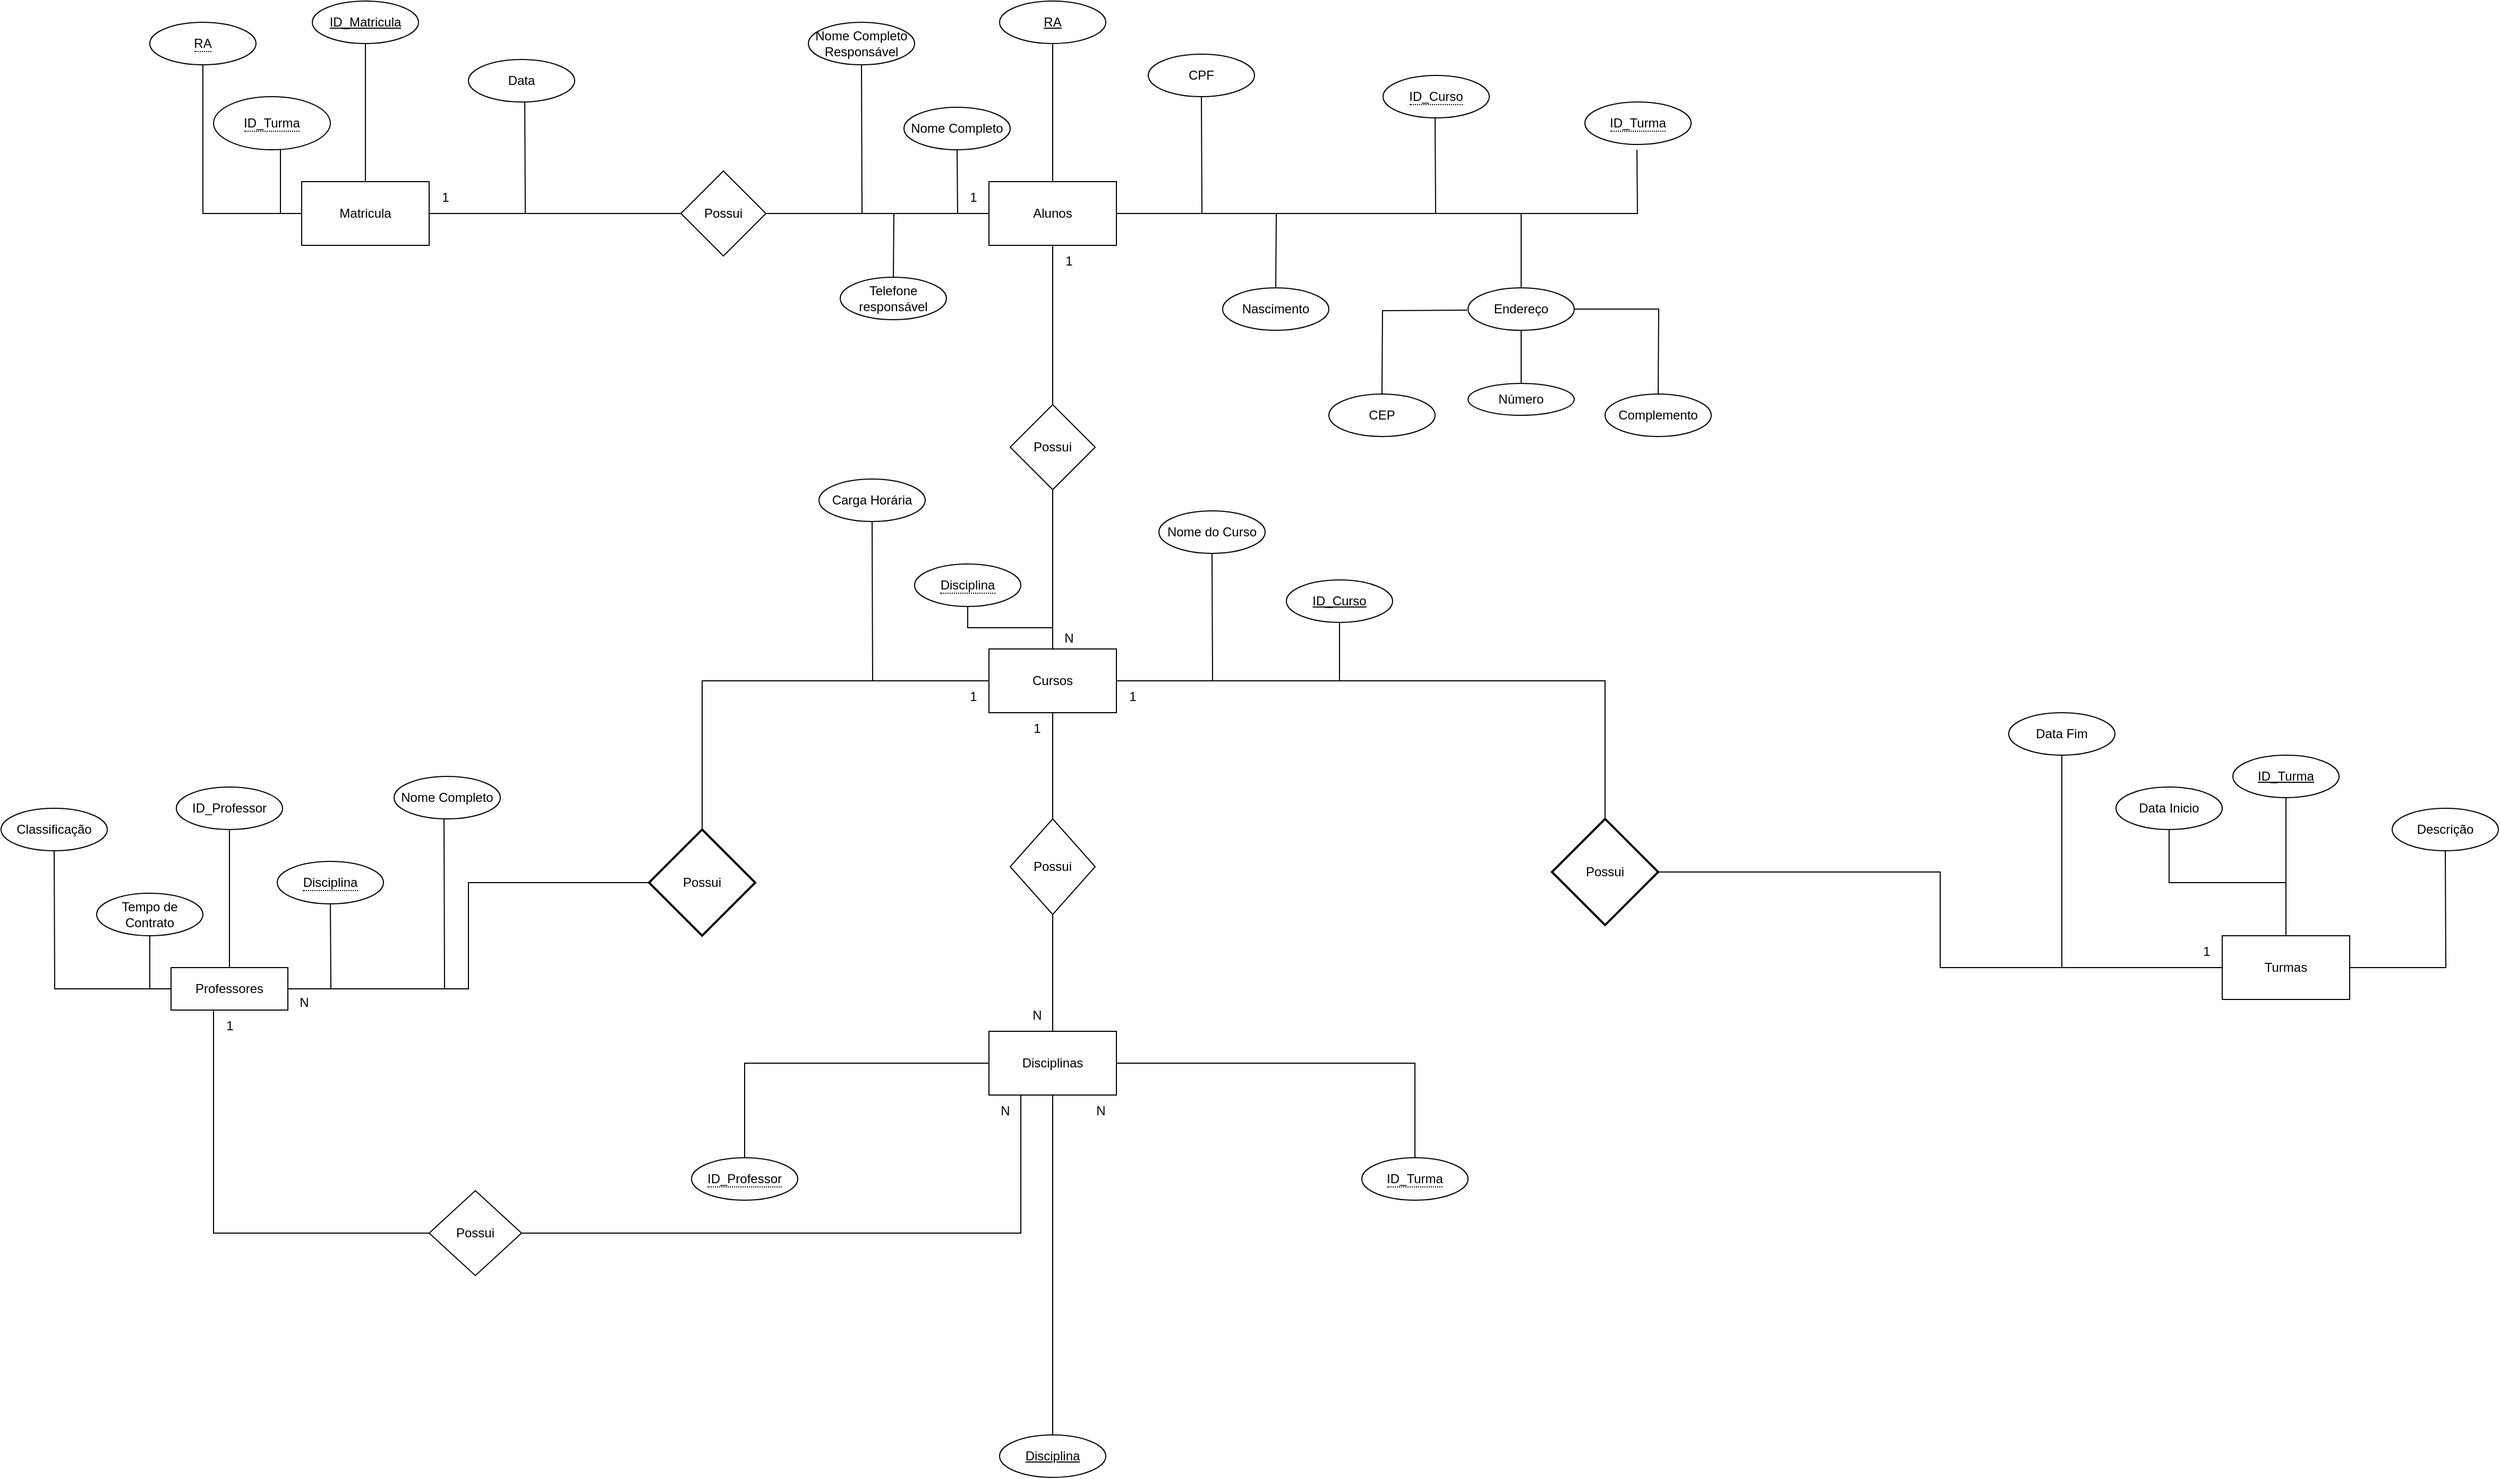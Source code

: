 <mxfile version="23.1.1" type="device">
  <diagram name="Página-1" id="zKaqaRjxgecdr_jPzi45">
    <mxGraphModel dx="2183" dy="763" grid="1" gridSize="10" guides="1" tooltips="1" connect="1" arrows="1" fold="1" page="1" pageScale="1" pageWidth="827" pageHeight="1169" math="0" shadow="0">
      <root>
        <mxCell id="0" />
        <mxCell id="1" parent="0" />
        <mxCell id="iBeMmNaIp4sc_JOHjmZE-6" value="" style="edgeStyle=orthogonalEdgeStyle;rounded=0;orthogonalLoop=1;jettySize=auto;html=1;endArrow=none;endFill=0;" edge="1" parent="1" source="iBeMmNaIp4sc_JOHjmZE-1">
          <mxGeometry relative="1" as="geometry">
            <mxPoint x="353" y="130" as="targetPoint" />
          </mxGeometry>
        </mxCell>
        <mxCell id="iBeMmNaIp4sc_JOHjmZE-18" style="edgeStyle=orthogonalEdgeStyle;rounded=0;orthogonalLoop=1;jettySize=auto;html=1;entryX=0.5;entryY=1;entryDx=0;entryDy=0;endArrow=none;endFill=0;" edge="1" parent="1" source="iBeMmNaIp4sc_JOHjmZE-1">
          <mxGeometry relative="1" as="geometry">
            <mxPoint x="203" y="80" as="targetPoint" />
          </mxGeometry>
        </mxCell>
        <mxCell id="iBeMmNaIp4sc_JOHjmZE-21" style="edgeStyle=orthogonalEdgeStyle;rounded=0;orthogonalLoop=1;jettySize=auto;html=1;entryX=0.5;entryY=1;entryDx=0;entryDy=0;endArrow=none;endFill=0;" edge="1" parent="1" source="iBeMmNaIp4sc_JOHjmZE-1" target="iBeMmNaIp4sc_JOHjmZE-124">
          <mxGeometry relative="1" as="geometry">
            <mxPoint x="33" y="100" as="targetPoint" />
          </mxGeometry>
        </mxCell>
        <mxCell id="iBeMmNaIp4sc_JOHjmZE-22" style="edgeStyle=orthogonalEdgeStyle;rounded=0;orthogonalLoop=1;jettySize=auto;html=1;endArrow=none;endFill=0;" edge="1" parent="1" source="iBeMmNaIp4sc_JOHjmZE-1">
          <mxGeometry relative="1" as="geometry">
            <mxPoint x="123.0" y="180" as="targetPoint" />
          </mxGeometry>
        </mxCell>
        <mxCell id="iBeMmNaIp4sc_JOHjmZE-94" style="edgeStyle=orthogonalEdgeStyle;rounded=0;orthogonalLoop=1;jettySize=auto;html=1;entryX=0;entryY=0.5;entryDx=0;entryDy=0;endArrow=none;endFill=0;" edge="1" parent="1" source="iBeMmNaIp4sc_JOHjmZE-1" target="iBeMmNaIp4sc_JOHjmZE-93">
          <mxGeometry relative="1" as="geometry" />
        </mxCell>
        <mxCell id="iBeMmNaIp4sc_JOHjmZE-1" value="Matricula&lt;br&gt;" style="rounded=0;whiteSpace=wrap;html=1;" vertex="1" parent="1">
          <mxGeometry x="143" y="210" width="120" height="60" as="geometry" />
        </mxCell>
        <mxCell id="iBeMmNaIp4sc_JOHjmZE-27" value="" style="edgeStyle=orthogonalEdgeStyle;rounded=0;orthogonalLoop=1;jettySize=auto;html=1;entryX=0.5;entryY=1;entryDx=0;entryDy=0;endArrow=none;endFill=0;" edge="1" parent="1" source="iBeMmNaIp4sc_JOHjmZE-31">
          <mxGeometry relative="1" as="geometry">
            <mxPoint x="277" y="810" as="targetPoint" />
          </mxGeometry>
        </mxCell>
        <mxCell id="iBeMmNaIp4sc_JOHjmZE-28" style="edgeStyle=orthogonalEdgeStyle;rounded=0;orthogonalLoop=1;jettySize=auto;html=1;entryX=0.5;entryY=1;entryDx=0;entryDy=0;endArrow=none;endFill=0;" edge="1" parent="1" source="iBeMmNaIp4sc_JOHjmZE-31" target="iBeMmNaIp4sc_JOHjmZE-133">
          <mxGeometry relative="1" as="geometry">
            <mxPoint x="80" y="820" as="targetPoint" />
          </mxGeometry>
        </mxCell>
        <mxCell id="iBeMmNaIp4sc_JOHjmZE-29" style="edgeStyle=orthogonalEdgeStyle;rounded=0;orthogonalLoop=1;jettySize=auto;html=1;entryX=0.5;entryY=1;entryDx=0;entryDy=0;endArrow=none;endFill=0;" edge="1" parent="1" source="iBeMmNaIp4sc_JOHjmZE-31">
          <mxGeometry relative="1" as="geometry">
            <mxPoint x="-90.0" y="840" as="targetPoint" />
          </mxGeometry>
        </mxCell>
        <mxCell id="iBeMmNaIp4sc_JOHjmZE-30" style="edgeStyle=orthogonalEdgeStyle;rounded=0;orthogonalLoop=1;jettySize=auto;html=1;endArrow=none;endFill=0;" edge="1" parent="1" source="iBeMmNaIp4sc_JOHjmZE-31">
          <mxGeometry relative="1" as="geometry">
            <mxPoint y="920" as="targetPoint" />
          </mxGeometry>
        </mxCell>
        <mxCell id="iBeMmNaIp4sc_JOHjmZE-36" style="edgeStyle=orthogonalEdgeStyle;rounded=0;orthogonalLoop=1;jettySize=auto;html=1;entryX=0.5;entryY=1;entryDx=0;entryDy=0;endArrow=none;endFill=0;" edge="1" parent="1" source="iBeMmNaIp4sc_JOHjmZE-31">
          <mxGeometry relative="1" as="geometry">
            <mxPoint x="170" y="890" as="targetPoint" />
          </mxGeometry>
        </mxCell>
        <mxCell id="iBeMmNaIp4sc_JOHjmZE-176" style="edgeStyle=orthogonalEdgeStyle;rounded=0;orthogonalLoop=1;jettySize=auto;html=1;entryX=0;entryY=0.5;entryDx=0;entryDy=0;endArrow=none;endFill=0;" edge="1" parent="1" source="iBeMmNaIp4sc_JOHjmZE-31" target="iBeMmNaIp4sc_JOHjmZE-109">
          <mxGeometry relative="1" as="geometry">
            <Array as="points">
              <mxPoint x="60" y="1200" />
            </Array>
          </mxGeometry>
        </mxCell>
        <mxCell id="iBeMmNaIp4sc_JOHjmZE-31" value="Professores" style="rounded=0;whiteSpace=wrap;html=1;" vertex="1" parent="1">
          <mxGeometry x="20" y="950" width="110" height="40" as="geometry" />
        </mxCell>
        <mxCell id="iBeMmNaIp4sc_JOHjmZE-38" value="" style="edgeStyle=orthogonalEdgeStyle;rounded=0;orthogonalLoop=1;jettySize=auto;html=1;endArrow=none;endFill=0;" edge="1" parent="1" source="iBeMmNaIp4sc_JOHjmZE-42">
          <mxGeometry relative="1" as="geometry">
            <mxPoint x="2161" y="840" as="targetPoint" />
          </mxGeometry>
        </mxCell>
        <mxCell id="iBeMmNaIp4sc_JOHjmZE-39" style="edgeStyle=orthogonalEdgeStyle;rounded=0;orthogonalLoop=1;jettySize=auto;html=1;entryX=0.5;entryY=1;entryDx=0;entryDy=0;endArrow=none;endFill=0;" edge="1" parent="1" source="iBeMmNaIp4sc_JOHjmZE-42">
          <mxGeometry relative="1" as="geometry">
            <mxPoint x="2011" y="790" as="targetPoint" />
          </mxGeometry>
        </mxCell>
        <mxCell id="iBeMmNaIp4sc_JOHjmZE-40" style="edgeStyle=orthogonalEdgeStyle;rounded=0;orthogonalLoop=1;jettySize=auto;html=1;entryX=0.5;entryY=1;entryDx=0;entryDy=0;endArrow=none;endFill=0;" edge="1" parent="1" source="iBeMmNaIp4sc_JOHjmZE-42" target="iBeMmNaIp4sc_JOHjmZE-137">
          <mxGeometry relative="1" as="geometry">
            <mxPoint x="1841" y="810" as="targetPoint" />
          </mxGeometry>
        </mxCell>
        <mxCell id="iBeMmNaIp4sc_JOHjmZE-41" style="edgeStyle=orthogonalEdgeStyle;rounded=0;orthogonalLoop=1;jettySize=auto;html=1;entryX=0.5;entryY=1;entryDx=0;entryDy=0;endArrow=none;endFill=0;" edge="1" parent="1" source="iBeMmNaIp4sc_JOHjmZE-42" target="iBeMmNaIp4sc_JOHjmZE-136">
          <mxGeometry relative="1" as="geometry">
            <mxPoint x="1931" y="890" as="targetPoint" />
          </mxGeometry>
        </mxCell>
        <mxCell id="iBeMmNaIp4sc_JOHjmZE-42" value="Turmas" style="rounded=0;whiteSpace=wrap;html=1;" vertex="1" parent="1">
          <mxGeometry x="1951" y="920" width="120" height="60" as="geometry" />
        </mxCell>
        <mxCell id="iBeMmNaIp4sc_JOHjmZE-47" value="" style="edgeStyle=orthogonalEdgeStyle;rounded=0;orthogonalLoop=1;jettySize=auto;html=1;endArrow=none;endFill=0;" edge="1" parent="1" source="iBeMmNaIp4sc_JOHjmZE-51">
          <mxGeometry relative="1" as="geometry">
            <mxPoint x="1000" y="560" as="targetPoint" />
          </mxGeometry>
        </mxCell>
        <mxCell id="iBeMmNaIp4sc_JOHjmZE-48" style="edgeStyle=orthogonalEdgeStyle;rounded=0;orthogonalLoop=1;jettySize=auto;html=1;entryX=0.5;entryY=1;entryDx=0;entryDy=0;endArrow=none;endFill=0;" edge="1" parent="1" source="iBeMmNaIp4sc_JOHjmZE-51" target="iBeMmNaIp4sc_JOHjmZE-144">
          <mxGeometry relative="1" as="geometry">
            <mxPoint x="1130" y="650" as="targetPoint" />
          </mxGeometry>
        </mxCell>
        <mxCell id="iBeMmNaIp4sc_JOHjmZE-49" style="edgeStyle=orthogonalEdgeStyle;rounded=0;orthogonalLoop=1;jettySize=auto;html=1;entryX=0.5;entryY=1;entryDx=0;entryDy=0;endArrow=none;endFill=0;" edge="1" parent="1" source="iBeMmNaIp4sc_JOHjmZE-51">
          <mxGeometry relative="1" as="geometry">
            <mxPoint x="680" y="530" as="targetPoint" />
          </mxGeometry>
        </mxCell>
        <mxCell id="iBeMmNaIp4sc_JOHjmZE-129" style="edgeStyle=orthogonalEdgeStyle;rounded=0;orthogonalLoop=1;jettySize=auto;html=1;entryX=0.5;entryY=1;entryDx=0;entryDy=0;endArrow=none;endFill=0;" edge="1" parent="1" source="iBeMmNaIp4sc_JOHjmZE-51" target="iBeMmNaIp4sc_JOHjmZE-128">
          <mxGeometry relative="1" as="geometry" />
        </mxCell>
        <mxCell id="iBeMmNaIp4sc_JOHjmZE-164" style="edgeStyle=orthogonalEdgeStyle;rounded=0;orthogonalLoop=1;jettySize=auto;html=1;entryX=0.5;entryY=0;entryDx=0;entryDy=0;endArrow=none;endFill=0;" edge="1" parent="1" source="iBeMmNaIp4sc_JOHjmZE-51" target="iBeMmNaIp4sc_JOHjmZE-104">
          <mxGeometry relative="1" as="geometry" />
        </mxCell>
        <mxCell id="iBeMmNaIp4sc_JOHjmZE-51" value="Cursos" style="rounded=0;whiteSpace=wrap;html=1;" vertex="1" parent="1">
          <mxGeometry x="790" y="650" width="120" height="60" as="geometry" />
        </mxCell>
        <mxCell id="iBeMmNaIp4sc_JOHjmZE-56" value="" style="edgeStyle=orthogonalEdgeStyle;rounded=0;orthogonalLoop=1;jettySize=auto;html=1;endArrow=none;endFill=0;" edge="1" parent="1" source="iBeMmNaIp4sc_JOHjmZE-60">
          <mxGeometry relative="1" as="geometry">
            <mxPoint x="990" y="130" as="targetPoint" />
          </mxGeometry>
        </mxCell>
        <mxCell id="iBeMmNaIp4sc_JOHjmZE-57" style="edgeStyle=orthogonalEdgeStyle;rounded=0;orthogonalLoop=1;jettySize=auto;html=1;entryX=0.5;entryY=1;entryDx=0;entryDy=0;endArrow=none;endFill=0;" edge="1" parent="1" source="iBeMmNaIp4sc_JOHjmZE-60" target="iBeMmNaIp4sc_JOHjmZE-152">
          <mxGeometry relative="1" as="geometry">
            <mxPoint x="840" y="80" as="targetPoint" />
          </mxGeometry>
        </mxCell>
        <mxCell id="iBeMmNaIp4sc_JOHjmZE-58" style="edgeStyle=orthogonalEdgeStyle;rounded=0;orthogonalLoop=1;jettySize=auto;html=1;entryX=0.5;entryY=1;entryDx=0;entryDy=0;endArrow=none;endFill=0;" edge="1" parent="1" source="iBeMmNaIp4sc_JOHjmZE-60">
          <mxGeometry relative="1" as="geometry">
            <mxPoint x="670" y="100" as="targetPoint" />
          </mxGeometry>
        </mxCell>
        <mxCell id="iBeMmNaIp4sc_JOHjmZE-59" style="edgeStyle=orthogonalEdgeStyle;rounded=0;orthogonalLoop=1;jettySize=auto;html=1;endArrow=none;endFill=0;" edge="1" parent="1" source="iBeMmNaIp4sc_JOHjmZE-60">
          <mxGeometry relative="1" as="geometry">
            <mxPoint x="760" y="180" as="targetPoint" />
          </mxGeometry>
        </mxCell>
        <mxCell id="iBeMmNaIp4sc_JOHjmZE-65" style="edgeStyle=orthogonalEdgeStyle;rounded=0;orthogonalLoop=1;jettySize=auto;html=1;endArrow=none;endFill=0;" edge="1" parent="1" source="iBeMmNaIp4sc_JOHjmZE-60">
          <mxGeometry relative="1" as="geometry">
            <mxPoint x="700" y="300" as="targetPoint" />
          </mxGeometry>
        </mxCell>
        <mxCell id="iBeMmNaIp4sc_JOHjmZE-67" style="edgeStyle=orthogonalEdgeStyle;rounded=0;orthogonalLoop=1;jettySize=auto;html=1;entryX=0.5;entryY=0;entryDx=0;entryDy=0;endArrow=none;endFill=0;" edge="1" parent="1" source="iBeMmNaIp4sc_JOHjmZE-60">
          <mxGeometry relative="1" as="geometry">
            <mxPoint x="1060" y="310" as="targetPoint" />
          </mxGeometry>
        </mxCell>
        <mxCell id="iBeMmNaIp4sc_JOHjmZE-70" style="edgeStyle=orthogonalEdgeStyle;rounded=0;orthogonalLoop=1;jettySize=auto;html=1;entryX=0.5;entryY=0;entryDx=0;entryDy=0;endArrow=none;endFill=0;" edge="1" parent="1" source="iBeMmNaIp4sc_JOHjmZE-60" target="iBeMmNaIp4sc_JOHjmZE-149">
          <mxGeometry relative="1" as="geometry">
            <mxPoint x="1289.67" y="290" as="targetPoint" />
          </mxGeometry>
        </mxCell>
        <mxCell id="iBeMmNaIp4sc_JOHjmZE-79" style="edgeStyle=orthogonalEdgeStyle;rounded=0;orthogonalLoop=1;jettySize=auto;html=1;endArrow=none;endFill=0;" edge="1" parent="1" source="iBeMmNaIp4sc_JOHjmZE-60">
          <mxGeometry relative="1" as="geometry">
            <mxPoint x="1210" y="150" as="targetPoint" />
          </mxGeometry>
        </mxCell>
        <mxCell id="iBeMmNaIp4sc_JOHjmZE-81" style="edgeStyle=orthogonalEdgeStyle;rounded=0;orthogonalLoop=1;jettySize=auto;html=1;endArrow=none;endFill=0;" edge="1" parent="1" source="iBeMmNaIp4sc_JOHjmZE-60">
          <mxGeometry relative="1" as="geometry">
            <mxPoint x="1400" y="180" as="targetPoint" />
          </mxGeometry>
        </mxCell>
        <mxCell id="iBeMmNaIp4sc_JOHjmZE-99" style="edgeStyle=orthogonalEdgeStyle;rounded=0;orthogonalLoop=1;jettySize=auto;html=1;exitX=0.5;exitY=1;exitDx=0;exitDy=0;entryX=0.5;entryY=0;entryDx=0;entryDy=0;endArrow=none;endFill=0;" edge="1" parent="1" source="iBeMmNaIp4sc_JOHjmZE-101" target="iBeMmNaIp4sc_JOHjmZE-51">
          <mxGeometry relative="1" as="geometry" />
        </mxCell>
        <mxCell id="iBeMmNaIp4sc_JOHjmZE-60" value="Alunos" style="rounded=0;whiteSpace=wrap;html=1;" vertex="1" parent="1">
          <mxGeometry x="790" y="210" width="120" height="60" as="geometry" />
        </mxCell>
        <mxCell id="iBeMmNaIp4sc_JOHjmZE-72" style="edgeStyle=orthogonalEdgeStyle;rounded=0;orthogonalLoop=1;jettySize=auto;html=1;endArrow=none;endFill=0;" edge="1" parent="1">
          <mxGeometry relative="1" as="geometry">
            <mxPoint x="1160" y="410" as="targetPoint" />
            <mxPoint x="1240" y="331" as="sourcePoint" />
          </mxGeometry>
        </mxCell>
        <mxCell id="iBeMmNaIp4sc_JOHjmZE-75" style="edgeStyle=orthogonalEdgeStyle;rounded=0;orthogonalLoop=1;jettySize=auto;html=1;exitX=0.5;exitY=1;exitDx=0;exitDy=0;endArrow=none;endFill=0;entryX=0.5;entryY=0;entryDx=0;entryDy=0;" edge="1" parent="1" source="iBeMmNaIp4sc_JOHjmZE-149" target="iBeMmNaIp4sc_JOHjmZE-212">
          <mxGeometry relative="1" as="geometry">
            <mxPoint x="1289.667" y="390" as="targetPoint" />
            <mxPoint x="1289.67" y="370" as="sourcePoint" />
          </mxGeometry>
        </mxCell>
        <mxCell id="iBeMmNaIp4sc_JOHjmZE-77" style="edgeStyle=orthogonalEdgeStyle;rounded=0;orthogonalLoop=1;jettySize=auto;html=1;exitX=1;exitY=0.5;exitDx=0;exitDy=0;endArrow=none;endFill=0;" edge="1" parent="1" source="iBeMmNaIp4sc_JOHjmZE-149">
          <mxGeometry relative="1" as="geometry">
            <mxPoint x="1420" y="410" as="targetPoint" />
            <mxPoint x="1349.67" y="330" as="sourcePoint" />
          </mxGeometry>
        </mxCell>
        <mxCell id="iBeMmNaIp4sc_JOHjmZE-84" value="" style="edgeStyle=orthogonalEdgeStyle;rounded=0;orthogonalLoop=1;jettySize=auto;html=1;endArrow=none;endFill=0;" edge="1" parent="1" source="iBeMmNaIp4sc_JOHjmZE-88" target="iBeMmNaIp4sc_JOHjmZE-131">
          <mxGeometry relative="1" as="geometry">
            <mxPoint x="1010" y="930" as="targetPoint" />
          </mxGeometry>
        </mxCell>
        <mxCell id="iBeMmNaIp4sc_JOHjmZE-162" style="edgeStyle=orthogonalEdgeStyle;rounded=0;orthogonalLoop=1;jettySize=auto;html=1;exitX=0.5;exitY=0;exitDx=0;exitDy=0;entryX=0.5;entryY=1;entryDx=0;entryDy=0;endArrow=none;endFill=0;" edge="1" parent="1" source="iBeMmNaIp4sc_JOHjmZE-88" target="iBeMmNaIp4sc_JOHjmZE-104">
          <mxGeometry relative="1" as="geometry" />
        </mxCell>
        <mxCell id="iBeMmNaIp4sc_JOHjmZE-174" style="edgeStyle=orthogonalEdgeStyle;rounded=0;orthogonalLoop=1;jettySize=auto;html=1;entryX=0.5;entryY=0;entryDx=0;entryDy=0;endArrow=none;endFill=0;" edge="1" parent="1" source="iBeMmNaIp4sc_JOHjmZE-88" target="iBeMmNaIp4sc_JOHjmZE-132">
          <mxGeometry relative="1" as="geometry" />
        </mxCell>
        <mxCell id="iBeMmNaIp4sc_JOHjmZE-178" style="edgeStyle=orthogonalEdgeStyle;rounded=0;orthogonalLoop=1;jettySize=auto;html=1;entryX=0.5;entryY=0;entryDx=0;entryDy=0;endArrow=none;endFill=0;" edge="1" parent="1" source="iBeMmNaIp4sc_JOHjmZE-88" target="iBeMmNaIp4sc_JOHjmZE-130">
          <mxGeometry relative="1" as="geometry" />
        </mxCell>
        <mxCell id="iBeMmNaIp4sc_JOHjmZE-88" value="Disciplinas" style="rounded=0;whiteSpace=wrap;html=1;" vertex="1" parent="1">
          <mxGeometry x="790" y="1010" width="120" height="60" as="geometry" />
        </mxCell>
        <mxCell id="iBeMmNaIp4sc_JOHjmZE-95" style="edgeStyle=orthogonalEdgeStyle;rounded=0;orthogonalLoop=1;jettySize=auto;html=1;exitX=1;exitY=0.5;exitDx=0;exitDy=0;entryX=0;entryY=0.5;entryDx=0;entryDy=0;endArrow=none;endFill=0;" edge="1" parent="1" source="iBeMmNaIp4sc_JOHjmZE-93" target="iBeMmNaIp4sc_JOHjmZE-60">
          <mxGeometry relative="1" as="geometry" />
        </mxCell>
        <mxCell id="iBeMmNaIp4sc_JOHjmZE-93" value="Possui" style="rhombus;whiteSpace=wrap;html=1;" vertex="1" parent="1">
          <mxGeometry x="500" y="200" width="80" height="80" as="geometry" />
        </mxCell>
        <mxCell id="iBeMmNaIp4sc_JOHjmZE-102" value="" style="edgeStyle=orthogonalEdgeStyle;rounded=0;orthogonalLoop=1;jettySize=auto;html=1;exitX=0.5;exitY=1;exitDx=0;exitDy=0;entryX=0.5;entryY=0;entryDx=0;entryDy=0;endArrow=none;endFill=0;" edge="1" parent="1" source="iBeMmNaIp4sc_JOHjmZE-60" target="iBeMmNaIp4sc_JOHjmZE-101">
          <mxGeometry relative="1" as="geometry">
            <mxPoint x="850" y="270" as="sourcePoint" />
            <mxPoint x="850" y="650" as="targetPoint" />
          </mxGeometry>
        </mxCell>
        <mxCell id="iBeMmNaIp4sc_JOHjmZE-101" value="Possui" style="rhombus;whiteSpace=wrap;html=1;" vertex="1" parent="1">
          <mxGeometry x="810" y="420" width="80" height="80" as="geometry" />
        </mxCell>
        <mxCell id="iBeMmNaIp4sc_JOHjmZE-104" value="Possui" style="rhombus;whiteSpace=wrap;html=1;" vertex="1" parent="1">
          <mxGeometry x="810" y="810" width="80" height="90" as="geometry" />
        </mxCell>
        <mxCell id="iBeMmNaIp4sc_JOHjmZE-177" style="edgeStyle=orthogonalEdgeStyle;rounded=0;orthogonalLoop=1;jettySize=auto;html=1;entryX=0.25;entryY=1;entryDx=0;entryDy=0;endArrow=none;endFill=0;" edge="1" parent="1" source="iBeMmNaIp4sc_JOHjmZE-109" target="iBeMmNaIp4sc_JOHjmZE-88">
          <mxGeometry relative="1" as="geometry" />
        </mxCell>
        <mxCell id="iBeMmNaIp4sc_JOHjmZE-109" value="Possui" style="rhombus;whiteSpace=wrap;html=1;" vertex="1" parent="1">
          <mxGeometry x="263" y="1160" width="87" height="80" as="geometry" />
        </mxCell>
        <mxCell id="iBeMmNaIp4sc_JOHjmZE-110" value="1" style="text;html=1;align=center;verticalAlign=middle;resizable=0;points=[];autosize=1;strokeColor=none;fillColor=none;" vertex="1" parent="1">
          <mxGeometry x="263" y="210" width="30" height="30" as="geometry" />
        </mxCell>
        <mxCell id="iBeMmNaIp4sc_JOHjmZE-111" value="1" style="text;html=1;align=center;verticalAlign=middle;resizable=0;points=[];autosize=1;strokeColor=none;fillColor=none;" vertex="1" parent="1">
          <mxGeometry x="760" y="210" width="30" height="30" as="geometry" />
        </mxCell>
        <mxCell id="iBeMmNaIp4sc_JOHjmZE-112" value="1" style="text;html=1;align=center;verticalAlign=middle;resizable=0;points=[];autosize=1;strokeColor=none;fillColor=none;" vertex="1" parent="1">
          <mxGeometry x="850" y="270" width="30" height="30" as="geometry" />
        </mxCell>
        <mxCell id="iBeMmNaIp4sc_JOHjmZE-123" value="&lt;span style=&quot;border-bottom: 1px dotted&quot;&gt;ID_Turma&lt;/span&gt;" style="ellipse;whiteSpace=wrap;html=1;align=center;" vertex="1" parent="1">
          <mxGeometry x="60" y="130" width="110" height="50" as="geometry" />
        </mxCell>
        <mxCell id="iBeMmNaIp4sc_JOHjmZE-124" value="&lt;span style=&quot;border-bottom: 1px dotted&quot;&gt;RA&lt;/span&gt;" style="ellipse;whiteSpace=wrap;html=1;align=center;" vertex="1" parent="1">
          <mxGeometry y="60" width="100" height="40" as="geometry" />
        </mxCell>
        <mxCell id="iBeMmNaIp4sc_JOHjmZE-125" value="&lt;span style=&quot;border-bottom: 1px dotted&quot;&gt;ID_Curso&lt;/span&gt;" style="ellipse;whiteSpace=wrap;html=1;align=center;" vertex="1" parent="1">
          <mxGeometry x="1161" y="110" width="100" height="40" as="geometry" />
        </mxCell>
        <mxCell id="iBeMmNaIp4sc_JOHjmZE-126" value="&lt;span style=&quot;border-bottom: 1px dotted&quot;&gt;ID_Turma&lt;/span&gt;" style="ellipse;whiteSpace=wrap;html=1;align=center;" vertex="1" parent="1">
          <mxGeometry x="1351" y="135" width="100" height="40" as="geometry" />
        </mxCell>
        <mxCell id="iBeMmNaIp4sc_JOHjmZE-128" value="&lt;span style=&quot;border-bottom: 1px dotted&quot;&gt;Disciplina&lt;/span&gt;" style="ellipse;whiteSpace=wrap;html=1;align=center;" vertex="1" parent="1">
          <mxGeometry x="720" y="570" width="100" height="40" as="geometry" />
        </mxCell>
        <mxCell id="iBeMmNaIp4sc_JOHjmZE-130" value="&lt;span style=&quot;border-bottom: 1px dotted&quot;&gt;ID_Turma&lt;/span&gt;" style="ellipse;whiteSpace=wrap;html=1;align=center;" vertex="1" parent="1">
          <mxGeometry x="1141" y="1129" width="100" height="40" as="geometry" />
        </mxCell>
        <mxCell id="iBeMmNaIp4sc_JOHjmZE-131" value="&lt;span style=&quot;border-bottom: 1px dotted&quot;&gt;ID_Professor&lt;/span&gt;" style="ellipse;whiteSpace=wrap;html=1;align=center;" vertex="1" parent="1">
          <mxGeometry x="510" y="1129" width="100" height="40" as="geometry" />
        </mxCell>
        <mxCell id="iBeMmNaIp4sc_JOHjmZE-132" value="Disciplina" style="ellipse;whiteSpace=wrap;html=1;align=center;fontStyle=4;" vertex="1" parent="1">
          <mxGeometry x="800" y="1390" width="100" height="40" as="geometry" />
        </mxCell>
        <mxCell id="iBeMmNaIp4sc_JOHjmZE-133" value="ID_Professor" style="ellipse;whiteSpace=wrap;html=1;align=center;" vertex="1" parent="1">
          <mxGeometry x="25" y="780" width="100" height="40" as="geometry" />
        </mxCell>
        <mxCell id="iBeMmNaIp4sc_JOHjmZE-134" value="ID_Turma" style="ellipse;whiteSpace=wrap;html=1;align=center;fontStyle=4;" vertex="1" parent="1">
          <mxGeometry x="1961" y="750" width="100" height="40" as="geometry" />
        </mxCell>
        <mxCell id="iBeMmNaIp4sc_JOHjmZE-135" value="Descrição" style="ellipse;whiteSpace=wrap;html=1;align=center;" vertex="1" parent="1">
          <mxGeometry x="2111" y="800" width="100" height="40" as="geometry" />
        </mxCell>
        <mxCell id="iBeMmNaIp4sc_JOHjmZE-136" value="Data Inicio" style="ellipse;whiteSpace=wrap;html=1;align=center;" vertex="1" parent="1">
          <mxGeometry x="1851" y="780" width="100" height="40" as="geometry" />
        </mxCell>
        <mxCell id="iBeMmNaIp4sc_JOHjmZE-137" value="Data Fim" style="ellipse;whiteSpace=wrap;html=1;align=center;" vertex="1" parent="1">
          <mxGeometry x="1750" y="710" width="100" height="40" as="geometry" />
        </mxCell>
        <mxCell id="iBeMmNaIp4sc_JOHjmZE-138" value="Classificação" style="ellipse;whiteSpace=wrap;html=1;align=center;" vertex="1" parent="1">
          <mxGeometry x="-140" y="800" width="100" height="40" as="geometry" />
        </mxCell>
        <mxCell id="iBeMmNaIp4sc_JOHjmZE-139" value="Tempo de Contrato" style="ellipse;whiteSpace=wrap;html=1;align=center;" vertex="1" parent="1">
          <mxGeometry x="-50" y="880" width="100" height="40" as="geometry" />
        </mxCell>
        <mxCell id="iBeMmNaIp4sc_JOHjmZE-140" value="&lt;span style=&quot;border-bottom: 1px dotted&quot;&gt;Disciplina&lt;/span&gt;" style="ellipse;whiteSpace=wrap;html=1;align=center;" vertex="1" parent="1">
          <mxGeometry x="120" y="850" width="100" height="40" as="geometry" />
        </mxCell>
        <mxCell id="iBeMmNaIp4sc_JOHjmZE-141" value="Nome Completo" style="ellipse;whiteSpace=wrap;html=1;align=center;" vertex="1" parent="1">
          <mxGeometry x="230" y="770" width="100" height="40" as="geometry" />
        </mxCell>
        <mxCell id="iBeMmNaIp4sc_JOHjmZE-144" value="ID_Curso" style="ellipse;whiteSpace=wrap;html=1;align=center;fontStyle=4;" vertex="1" parent="1">
          <mxGeometry x="1070" y="585" width="100" height="40" as="geometry" />
        </mxCell>
        <mxCell id="iBeMmNaIp4sc_JOHjmZE-146" value="Nome do Curso" style="ellipse;whiteSpace=wrap;html=1;align=center;" vertex="1" parent="1">
          <mxGeometry x="950" y="520" width="100" height="40" as="geometry" />
        </mxCell>
        <mxCell id="iBeMmNaIp4sc_JOHjmZE-147" value="Carga Horária" style="ellipse;whiteSpace=wrap;html=1;align=center;" vertex="1" parent="1">
          <mxGeometry x="630" y="490" width="100" height="40" as="geometry" />
        </mxCell>
        <mxCell id="iBeMmNaIp4sc_JOHjmZE-148" value="CEP" style="ellipse;whiteSpace=wrap;html=1;align=center;" vertex="1" parent="1">
          <mxGeometry x="1110" y="410" width="100" height="40" as="geometry" />
        </mxCell>
        <mxCell id="iBeMmNaIp4sc_JOHjmZE-149" value="Endereço" style="ellipse;whiteSpace=wrap;html=1;align=center;" vertex="1" parent="1">
          <mxGeometry x="1241" y="310" width="100" height="40" as="geometry" />
        </mxCell>
        <mxCell id="iBeMmNaIp4sc_JOHjmZE-150" value="Nascimento" style="ellipse;whiteSpace=wrap;html=1;align=center;" vertex="1" parent="1">
          <mxGeometry x="1010" y="310" width="100" height="40" as="geometry" />
        </mxCell>
        <mxCell id="iBeMmNaIp4sc_JOHjmZE-151" value="CPF" style="ellipse;whiteSpace=wrap;html=1;align=center;" vertex="1" parent="1">
          <mxGeometry x="940" y="90" width="100" height="40" as="geometry" />
        </mxCell>
        <mxCell id="iBeMmNaIp4sc_JOHjmZE-152" value="RA" style="ellipse;whiteSpace=wrap;html=1;align=center;fontStyle=4;" vertex="1" parent="1">
          <mxGeometry x="800" y="40" width="100" height="40" as="geometry" />
        </mxCell>
        <mxCell id="iBeMmNaIp4sc_JOHjmZE-153" value="Nome Completo" style="ellipse;whiteSpace=wrap;html=1;align=center;" vertex="1" parent="1">
          <mxGeometry x="710" y="140" width="100" height="40" as="geometry" />
        </mxCell>
        <mxCell id="iBeMmNaIp4sc_JOHjmZE-154" value="Nome Completo Responsável" style="ellipse;whiteSpace=wrap;html=1;align=center;" vertex="1" parent="1">
          <mxGeometry x="620" y="60" width="100" height="40" as="geometry" />
        </mxCell>
        <mxCell id="iBeMmNaIp4sc_JOHjmZE-155" value="Telefone responsável" style="ellipse;whiteSpace=wrap;html=1;align=center;" vertex="1" parent="1">
          <mxGeometry x="650" y="300" width="100" height="40" as="geometry" />
        </mxCell>
        <mxCell id="iBeMmNaIp4sc_JOHjmZE-156" value="ID_Matricula" style="ellipse;whiteSpace=wrap;html=1;align=center;fontStyle=4;" vertex="1" parent="1">
          <mxGeometry x="153" y="40" width="100" height="40" as="geometry" />
        </mxCell>
        <mxCell id="iBeMmNaIp4sc_JOHjmZE-157" value="Data" style="ellipse;whiteSpace=wrap;html=1;align=center;" vertex="1" parent="1">
          <mxGeometry x="300" y="95" width="100" height="40" as="geometry" />
        </mxCell>
        <mxCell id="iBeMmNaIp4sc_JOHjmZE-171" value="Turmas" style="rounded=0;whiteSpace=wrap;html=1;" vertex="1" parent="1">
          <mxGeometry x="1951" y="920" width="120" height="60" as="geometry" />
        </mxCell>
        <mxCell id="iBeMmNaIp4sc_JOHjmZE-189" style="edgeStyle=orthogonalEdgeStyle;rounded=0;orthogonalLoop=1;jettySize=auto;html=1;exitX=0.5;exitY=0;exitDx=0;exitDy=0;exitPerimeter=0;entryX=0;entryY=0.5;entryDx=0;entryDy=0;endArrow=none;endFill=0;" edge="1" parent="1" source="iBeMmNaIp4sc_JOHjmZE-184" target="iBeMmNaIp4sc_JOHjmZE-51">
          <mxGeometry relative="1" as="geometry" />
        </mxCell>
        <mxCell id="iBeMmNaIp4sc_JOHjmZE-184" value="Possui" style="strokeWidth=2;html=1;shape=mxgraph.flowchart.decision;whiteSpace=wrap;" vertex="1" parent="1">
          <mxGeometry x="470" y="820" width="100" height="100" as="geometry" />
        </mxCell>
        <mxCell id="iBeMmNaIp4sc_JOHjmZE-186" style="edgeStyle=orthogonalEdgeStyle;rounded=0;orthogonalLoop=1;jettySize=auto;html=1;entryX=0;entryY=0.5;entryDx=0;entryDy=0;entryPerimeter=0;endArrow=none;endFill=0;" edge="1" parent="1" source="iBeMmNaIp4sc_JOHjmZE-31" target="iBeMmNaIp4sc_JOHjmZE-184">
          <mxGeometry relative="1" as="geometry" />
        </mxCell>
        <mxCell id="iBeMmNaIp4sc_JOHjmZE-188" value="N" style="text;html=1;align=center;verticalAlign=middle;resizable=0;points=[];autosize=1;strokeColor=none;fillColor=none;" vertex="1" parent="1">
          <mxGeometry x="850" y="625" width="30" height="30" as="geometry" />
        </mxCell>
        <mxCell id="iBeMmNaIp4sc_JOHjmZE-190" value="1" style="text;html=1;align=center;verticalAlign=middle;resizable=0;points=[];autosize=1;strokeColor=none;fillColor=none;" vertex="1" parent="1">
          <mxGeometry x="760" y="680" width="30" height="30" as="geometry" />
        </mxCell>
        <mxCell id="iBeMmNaIp4sc_JOHjmZE-191" value="N" style="text;html=1;align=center;verticalAlign=middle;resizable=0;points=[];autosize=1;strokeColor=none;fillColor=none;" vertex="1" parent="1">
          <mxGeometry x="130" y="968" width="30" height="30" as="geometry" />
        </mxCell>
        <mxCell id="iBeMmNaIp4sc_JOHjmZE-192" value="1" style="text;html=1;align=center;verticalAlign=middle;resizable=0;points=[];autosize=1;strokeColor=none;fillColor=none;" vertex="1" parent="1">
          <mxGeometry x="820" y="710" width="30" height="30" as="geometry" />
        </mxCell>
        <mxCell id="iBeMmNaIp4sc_JOHjmZE-194" value="N" style="text;html=1;align=center;verticalAlign=middle;resizable=0;points=[];autosize=1;strokeColor=none;fillColor=none;" vertex="1" parent="1">
          <mxGeometry x="820" y="980" width="30" height="30" as="geometry" />
        </mxCell>
        <mxCell id="iBeMmNaIp4sc_JOHjmZE-195" value="1" style="text;html=1;align=center;verticalAlign=middle;resizable=0;points=[];autosize=1;strokeColor=none;fillColor=none;" vertex="1" parent="1">
          <mxGeometry x="60" y="990" width="30" height="30" as="geometry" />
        </mxCell>
        <mxCell id="iBeMmNaIp4sc_JOHjmZE-199" value="N" style="text;html=1;align=center;verticalAlign=middle;resizable=0;points=[];autosize=1;strokeColor=none;fillColor=none;" vertex="1" parent="1">
          <mxGeometry x="880" y="1070" width="30" height="30" as="geometry" />
        </mxCell>
        <mxCell id="iBeMmNaIp4sc_JOHjmZE-202" style="edgeStyle=orthogonalEdgeStyle;rounded=0;orthogonalLoop=1;jettySize=auto;html=1;exitX=0.5;exitY=0;exitDx=0;exitDy=0;exitPerimeter=0;entryX=1;entryY=0.5;entryDx=0;entryDy=0;endArrow=none;endFill=0;" edge="1" parent="1" source="iBeMmNaIp4sc_JOHjmZE-203" target="iBeMmNaIp4sc_JOHjmZE-51">
          <mxGeometry relative="1" as="geometry">
            <mxPoint x="1654" y="674.75" as="targetPoint" />
          </mxGeometry>
        </mxCell>
        <mxCell id="iBeMmNaIp4sc_JOHjmZE-203" value="Possui" style="strokeWidth=2;html=1;shape=mxgraph.flowchart.decision;whiteSpace=wrap;" vertex="1" parent="1">
          <mxGeometry x="1320" y="810" width="100" height="100" as="geometry" />
        </mxCell>
        <mxCell id="iBeMmNaIp4sc_JOHjmZE-205" style="edgeStyle=orthogonalEdgeStyle;rounded=0;orthogonalLoop=1;jettySize=auto;html=1;entryX=1;entryY=0.5;entryDx=0;entryDy=0;entryPerimeter=0;endArrow=none;endFill=0;" edge="1" parent="1" source="iBeMmNaIp4sc_JOHjmZE-171" target="iBeMmNaIp4sc_JOHjmZE-203">
          <mxGeometry relative="1" as="geometry" />
        </mxCell>
        <mxCell id="iBeMmNaIp4sc_JOHjmZE-206" value="1" style="text;html=1;align=center;verticalAlign=middle;resizable=0;points=[];autosize=1;strokeColor=none;fillColor=none;" vertex="1" parent="1">
          <mxGeometry x="1921" y="920" width="30" height="30" as="geometry" />
        </mxCell>
        <mxCell id="iBeMmNaIp4sc_JOHjmZE-209" value="1" style="text;html=1;align=center;verticalAlign=middle;resizable=0;points=[];autosize=1;strokeColor=none;fillColor=none;" vertex="1" parent="1">
          <mxGeometry x="910" y="680" width="30" height="30" as="geometry" />
        </mxCell>
        <mxCell id="iBeMmNaIp4sc_JOHjmZE-210" value="N" style="text;html=1;align=center;verticalAlign=middle;resizable=0;points=[];autosize=1;strokeColor=none;fillColor=none;" vertex="1" parent="1">
          <mxGeometry x="790" y="1070" width="30" height="30" as="geometry" />
        </mxCell>
        <mxCell id="iBeMmNaIp4sc_JOHjmZE-212" value="Número" style="ellipse;whiteSpace=wrap;html=1;align=center;" vertex="1" parent="1">
          <mxGeometry x="1241" y="400" width="100" height="30" as="geometry" />
        </mxCell>
        <mxCell id="iBeMmNaIp4sc_JOHjmZE-213" value="Complemento" style="ellipse;whiteSpace=wrap;html=1;align=center;" vertex="1" parent="1">
          <mxGeometry x="1370" y="410" width="100" height="40" as="geometry" />
        </mxCell>
      </root>
    </mxGraphModel>
  </diagram>
</mxfile>
